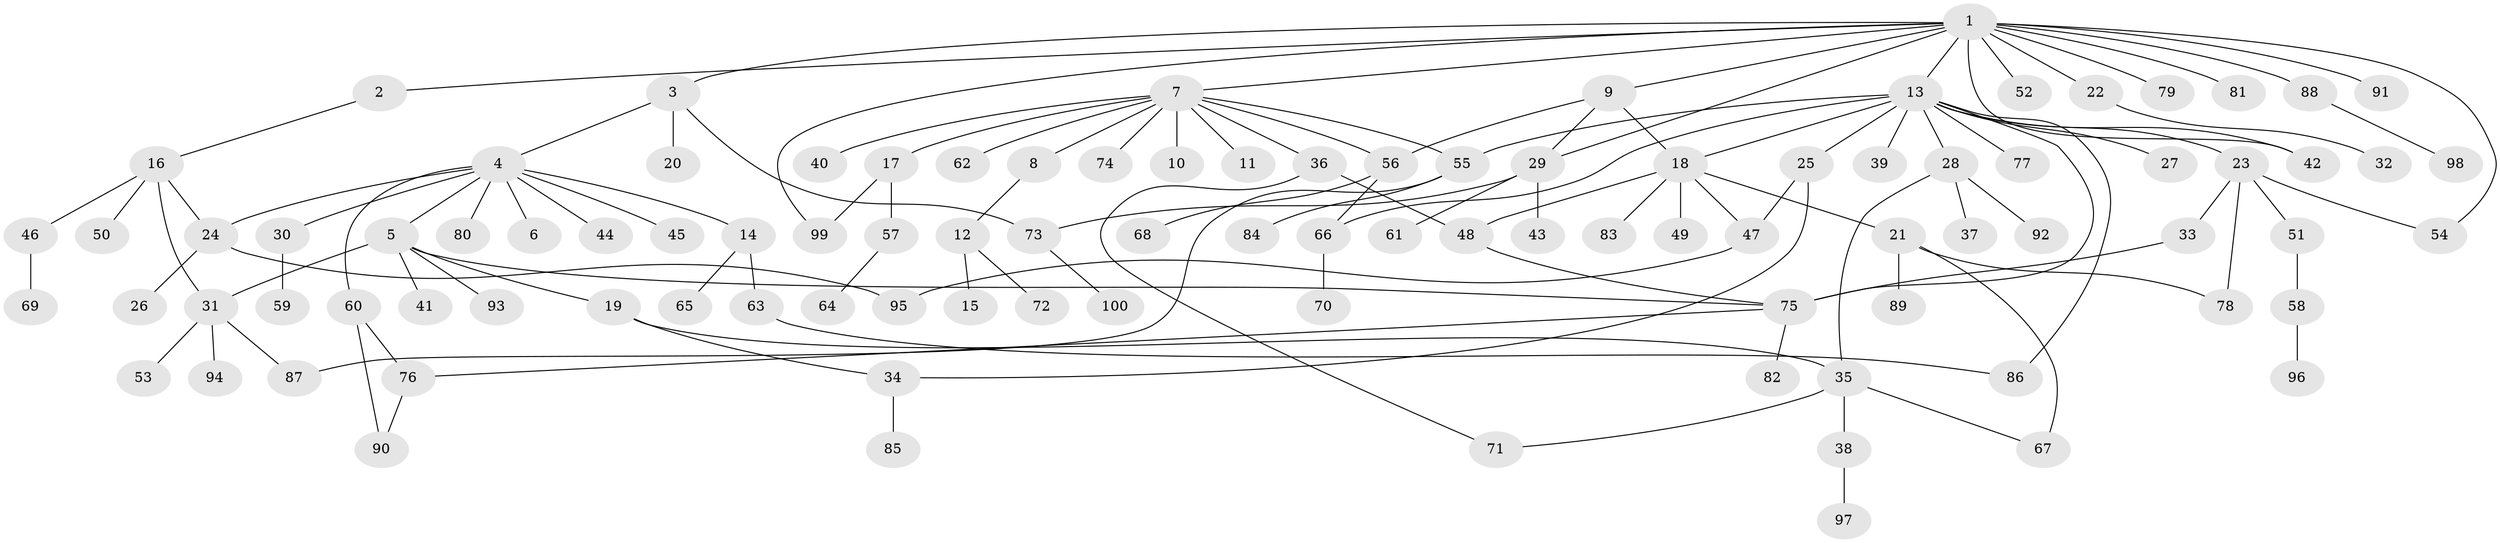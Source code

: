 // Generated by graph-tools (version 1.1) at 2025/38/02/21/25 10:38:53]
// undirected, 100 vertices, 125 edges
graph export_dot {
graph [start="1"]
  node [color=gray90,style=filled];
  1;
  2;
  3;
  4;
  5;
  6;
  7;
  8;
  9;
  10;
  11;
  12;
  13;
  14;
  15;
  16;
  17;
  18;
  19;
  20;
  21;
  22;
  23;
  24;
  25;
  26;
  27;
  28;
  29;
  30;
  31;
  32;
  33;
  34;
  35;
  36;
  37;
  38;
  39;
  40;
  41;
  42;
  43;
  44;
  45;
  46;
  47;
  48;
  49;
  50;
  51;
  52;
  53;
  54;
  55;
  56;
  57;
  58;
  59;
  60;
  61;
  62;
  63;
  64;
  65;
  66;
  67;
  68;
  69;
  70;
  71;
  72;
  73;
  74;
  75;
  76;
  77;
  78;
  79;
  80;
  81;
  82;
  83;
  84;
  85;
  86;
  87;
  88;
  89;
  90;
  91;
  92;
  93;
  94;
  95;
  96;
  97;
  98;
  99;
  100;
  1 -- 2;
  1 -- 3;
  1 -- 7;
  1 -- 9;
  1 -- 13;
  1 -- 22;
  1 -- 29;
  1 -- 42;
  1 -- 52;
  1 -- 54;
  1 -- 79;
  1 -- 81;
  1 -- 88;
  1 -- 91;
  1 -- 99;
  2 -- 16;
  3 -- 4;
  3 -- 20;
  3 -- 73;
  4 -- 5;
  4 -- 6;
  4 -- 14;
  4 -- 24;
  4 -- 30;
  4 -- 44;
  4 -- 45;
  4 -- 60;
  4 -- 80;
  5 -- 19;
  5 -- 31;
  5 -- 41;
  5 -- 75;
  5 -- 93;
  7 -- 8;
  7 -- 10;
  7 -- 11;
  7 -- 17;
  7 -- 36;
  7 -- 40;
  7 -- 55;
  7 -- 56;
  7 -- 62;
  7 -- 74;
  8 -- 12;
  9 -- 18;
  9 -- 29;
  9 -- 56;
  12 -- 15;
  12 -- 72;
  13 -- 18;
  13 -- 23;
  13 -- 25;
  13 -- 27;
  13 -- 28;
  13 -- 39;
  13 -- 42;
  13 -- 55;
  13 -- 66;
  13 -- 75;
  13 -- 77;
  13 -- 86;
  14 -- 63;
  14 -- 65;
  16 -- 24;
  16 -- 31;
  16 -- 46;
  16 -- 50;
  17 -- 57;
  17 -- 99;
  18 -- 21;
  18 -- 47;
  18 -- 48;
  18 -- 49;
  18 -- 83;
  19 -- 34;
  19 -- 35;
  21 -- 67;
  21 -- 78;
  21 -- 89;
  22 -- 32;
  23 -- 33;
  23 -- 51;
  23 -- 54;
  23 -- 78;
  24 -- 26;
  24 -- 95;
  25 -- 34;
  25 -- 47;
  28 -- 35;
  28 -- 37;
  28 -- 92;
  29 -- 43;
  29 -- 61;
  29 -- 73;
  30 -- 59;
  31 -- 53;
  31 -- 87;
  31 -- 94;
  33 -- 75;
  34 -- 85;
  35 -- 38;
  35 -- 67;
  35 -- 71;
  36 -- 48;
  36 -- 71;
  38 -- 97;
  46 -- 69;
  47 -- 95;
  48 -- 75;
  51 -- 58;
  55 -- 84;
  55 -- 87;
  56 -- 66;
  56 -- 68;
  57 -- 64;
  58 -- 96;
  60 -- 76;
  60 -- 90;
  63 -- 86;
  66 -- 70;
  73 -- 100;
  75 -- 76;
  75 -- 82;
  76 -- 90;
  88 -- 98;
}

